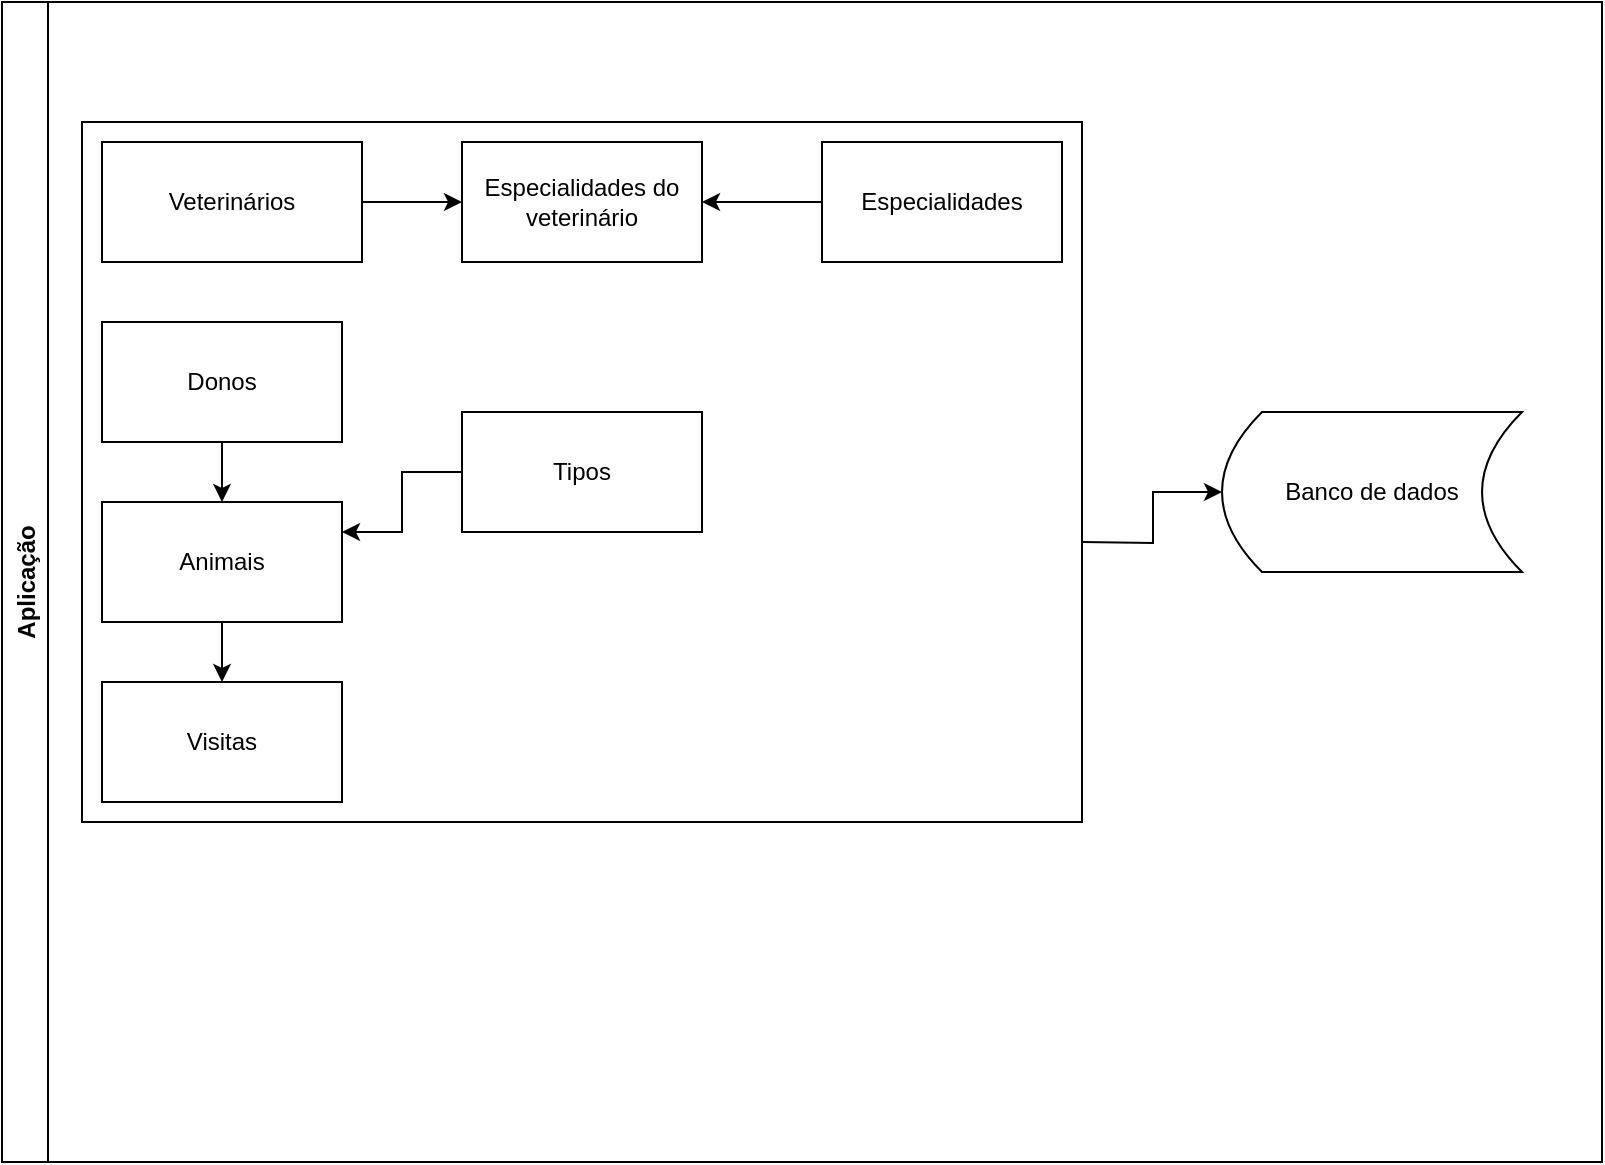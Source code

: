 <mxfile version="17.2.4" type="github">
  <diagram id="u03FpDAUuZc0-nJFetSZ" name="Page-1">
    <mxGraphModel dx="1422" dy="762" grid="1" gridSize="10" guides="1" tooltips="1" connect="1" arrows="1" fold="1" page="1" pageScale="1" pageWidth="827" pageHeight="1169" math="0" shadow="0">
      <root>
        <mxCell id="0" />
        <mxCell id="1" parent="0" />
        <mxCell id="01KZgvpuDqKfeTfP4yiK-34" style="edgeStyle=orthogonalEdgeStyle;rounded=0;orthogonalLoop=1;jettySize=auto;html=1;entryX=0;entryY=0.5;entryDx=0;entryDy=0;" edge="1" parent="1" target="01KZgvpuDqKfeTfP4yiK-33">
          <mxGeometry relative="1" as="geometry">
            <mxPoint x="540" y="300" as="sourcePoint" />
          </mxGeometry>
        </mxCell>
        <mxCell id="01KZgvpuDqKfeTfP4yiK-4" value="Aplicação" style="swimlane;horizontal=0;" vertex="1" parent="1">
          <mxGeometry y="30" width="800" height="580" as="geometry" />
        </mxCell>
        <mxCell id="01KZgvpuDqKfeTfP4yiK-33" value="Banco de dados" style="shape=dataStorage;whiteSpace=wrap;html=1;fixedSize=1;" vertex="1" parent="01KZgvpuDqKfeTfP4yiK-4">
          <mxGeometry x="610" y="205" width="150" height="80" as="geometry" />
        </mxCell>
        <mxCell id="01KZgvpuDqKfeTfP4yiK-35" value="" style="rounded=0;whiteSpace=wrap;html=1;" vertex="1" parent="01KZgvpuDqKfeTfP4yiK-4">
          <mxGeometry x="40" y="60" width="500" height="350" as="geometry" />
        </mxCell>
        <mxCell id="01KZgvpuDqKfeTfP4yiK-21" style="edgeStyle=orthogonalEdgeStyle;rounded=0;orthogonalLoop=1;jettySize=auto;html=1;entryX=0;entryY=0.5;entryDx=0;entryDy=0;" edge="1" parent="1" source="01KZgvpuDqKfeTfP4yiK-22" target="01KZgvpuDqKfeTfP4yiK-25">
          <mxGeometry relative="1" as="geometry" />
        </mxCell>
        <mxCell id="01KZgvpuDqKfeTfP4yiK-22" value="Veterinários" style="rounded=0;whiteSpace=wrap;html=1;" vertex="1" parent="1">
          <mxGeometry x="50" y="100" width="130" height="60" as="geometry" />
        </mxCell>
        <mxCell id="01KZgvpuDqKfeTfP4yiK-23" style="edgeStyle=orthogonalEdgeStyle;rounded=0;orthogonalLoop=1;jettySize=auto;html=1;entryX=1;entryY=0.5;entryDx=0;entryDy=0;" edge="1" parent="1" source="01KZgvpuDqKfeTfP4yiK-24" target="01KZgvpuDqKfeTfP4yiK-25">
          <mxGeometry relative="1" as="geometry" />
        </mxCell>
        <mxCell id="01KZgvpuDqKfeTfP4yiK-24" value="Especialidades" style="rounded=0;whiteSpace=wrap;html=1;" vertex="1" parent="1">
          <mxGeometry x="410" y="100" width="120" height="60" as="geometry" />
        </mxCell>
        <mxCell id="01KZgvpuDqKfeTfP4yiK-25" value="Especialidades do veterinário" style="rounded=0;whiteSpace=wrap;html=1;" vertex="1" parent="1">
          <mxGeometry x="230" y="100" width="120" height="60" as="geometry" />
        </mxCell>
        <mxCell id="01KZgvpuDqKfeTfP4yiK-26" style="edgeStyle=orthogonalEdgeStyle;rounded=0;orthogonalLoop=1;jettySize=auto;html=1;entryX=0.5;entryY=0;entryDx=0;entryDy=0;" edge="1" parent="1" source="01KZgvpuDqKfeTfP4yiK-27" target="01KZgvpuDqKfeTfP4yiK-29">
          <mxGeometry relative="1" as="geometry" />
        </mxCell>
        <mxCell id="01KZgvpuDqKfeTfP4yiK-27" value="Donos" style="rounded=0;whiteSpace=wrap;html=1;" vertex="1" parent="1">
          <mxGeometry x="50" y="190" width="120" height="60" as="geometry" />
        </mxCell>
        <mxCell id="01KZgvpuDqKfeTfP4yiK-28" value="" style="edgeStyle=orthogonalEdgeStyle;rounded=0;orthogonalLoop=1;jettySize=auto;html=1;" edge="1" parent="1" source="01KZgvpuDqKfeTfP4yiK-29" target="01KZgvpuDqKfeTfP4yiK-32">
          <mxGeometry relative="1" as="geometry" />
        </mxCell>
        <mxCell id="01KZgvpuDqKfeTfP4yiK-29" value="Animais" style="rounded=0;whiteSpace=wrap;html=1;" vertex="1" parent="1">
          <mxGeometry x="50" y="280" width="120" height="60" as="geometry" />
        </mxCell>
        <mxCell id="01KZgvpuDqKfeTfP4yiK-30" style="edgeStyle=orthogonalEdgeStyle;rounded=0;orthogonalLoop=1;jettySize=auto;html=1;entryX=1;entryY=0.25;entryDx=0;entryDy=0;" edge="1" parent="1" source="01KZgvpuDqKfeTfP4yiK-31" target="01KZgvpuDqKfeTfP4yiK-29">
          <mxGeometry relative="1" as="geometry" />
        </mxCell>
        <mxCell id="01KZgvpuDqKfeTfP4yiK-31" value="Tipos" style="rounded=0;whiteSpace=wrap;html=1;" vertex="1" parent="1">
          <mxGeometry x="230" y="235" width="120" height="60" as="geometry" />
        </mxCell>
        <mxCell id="01KZgvpuDqKfeTfP4yiK-32" value="Visitas" style="rounded=0;whiteSpace=wrap;html=1;" vertex="1" parent="1">
          <mxGeometry x="50" y="370" width="120" height="60" as="geometry" />
        </mxCell>
      </root>
    </mxGraphModel>
  </diagram>
</mxfile>
